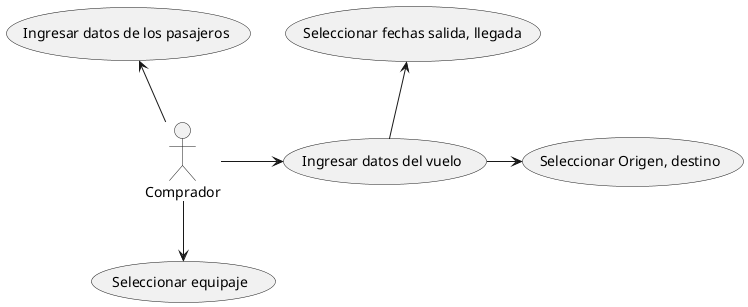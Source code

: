 @startuml

actor Comprador as comprador
usecase (Seleccionar fechas salida, llegada) as seleccionarFechas

usecase (Seleccionar Origen, destino) as seleccionarOrigenDestino

usecase (Ingresar datos del vuelo) as ingresarDatosVuelo
comprador -right-> ingresarDatosVuelo

ingresarDatosVuelo -up-> seleccionarFechas
ingresarDatosVuelo -> seleccionarOrigenDestino

usecase (Seleccionar equipaje) as seleccionarEquipaje
comprador -down-> seleccionarEquipaje

usecase (Ingresar datos de los pasajeros) as ingresarDatosPasajeros
comprador -up-> ingresarDatosPasajeros

@enduml